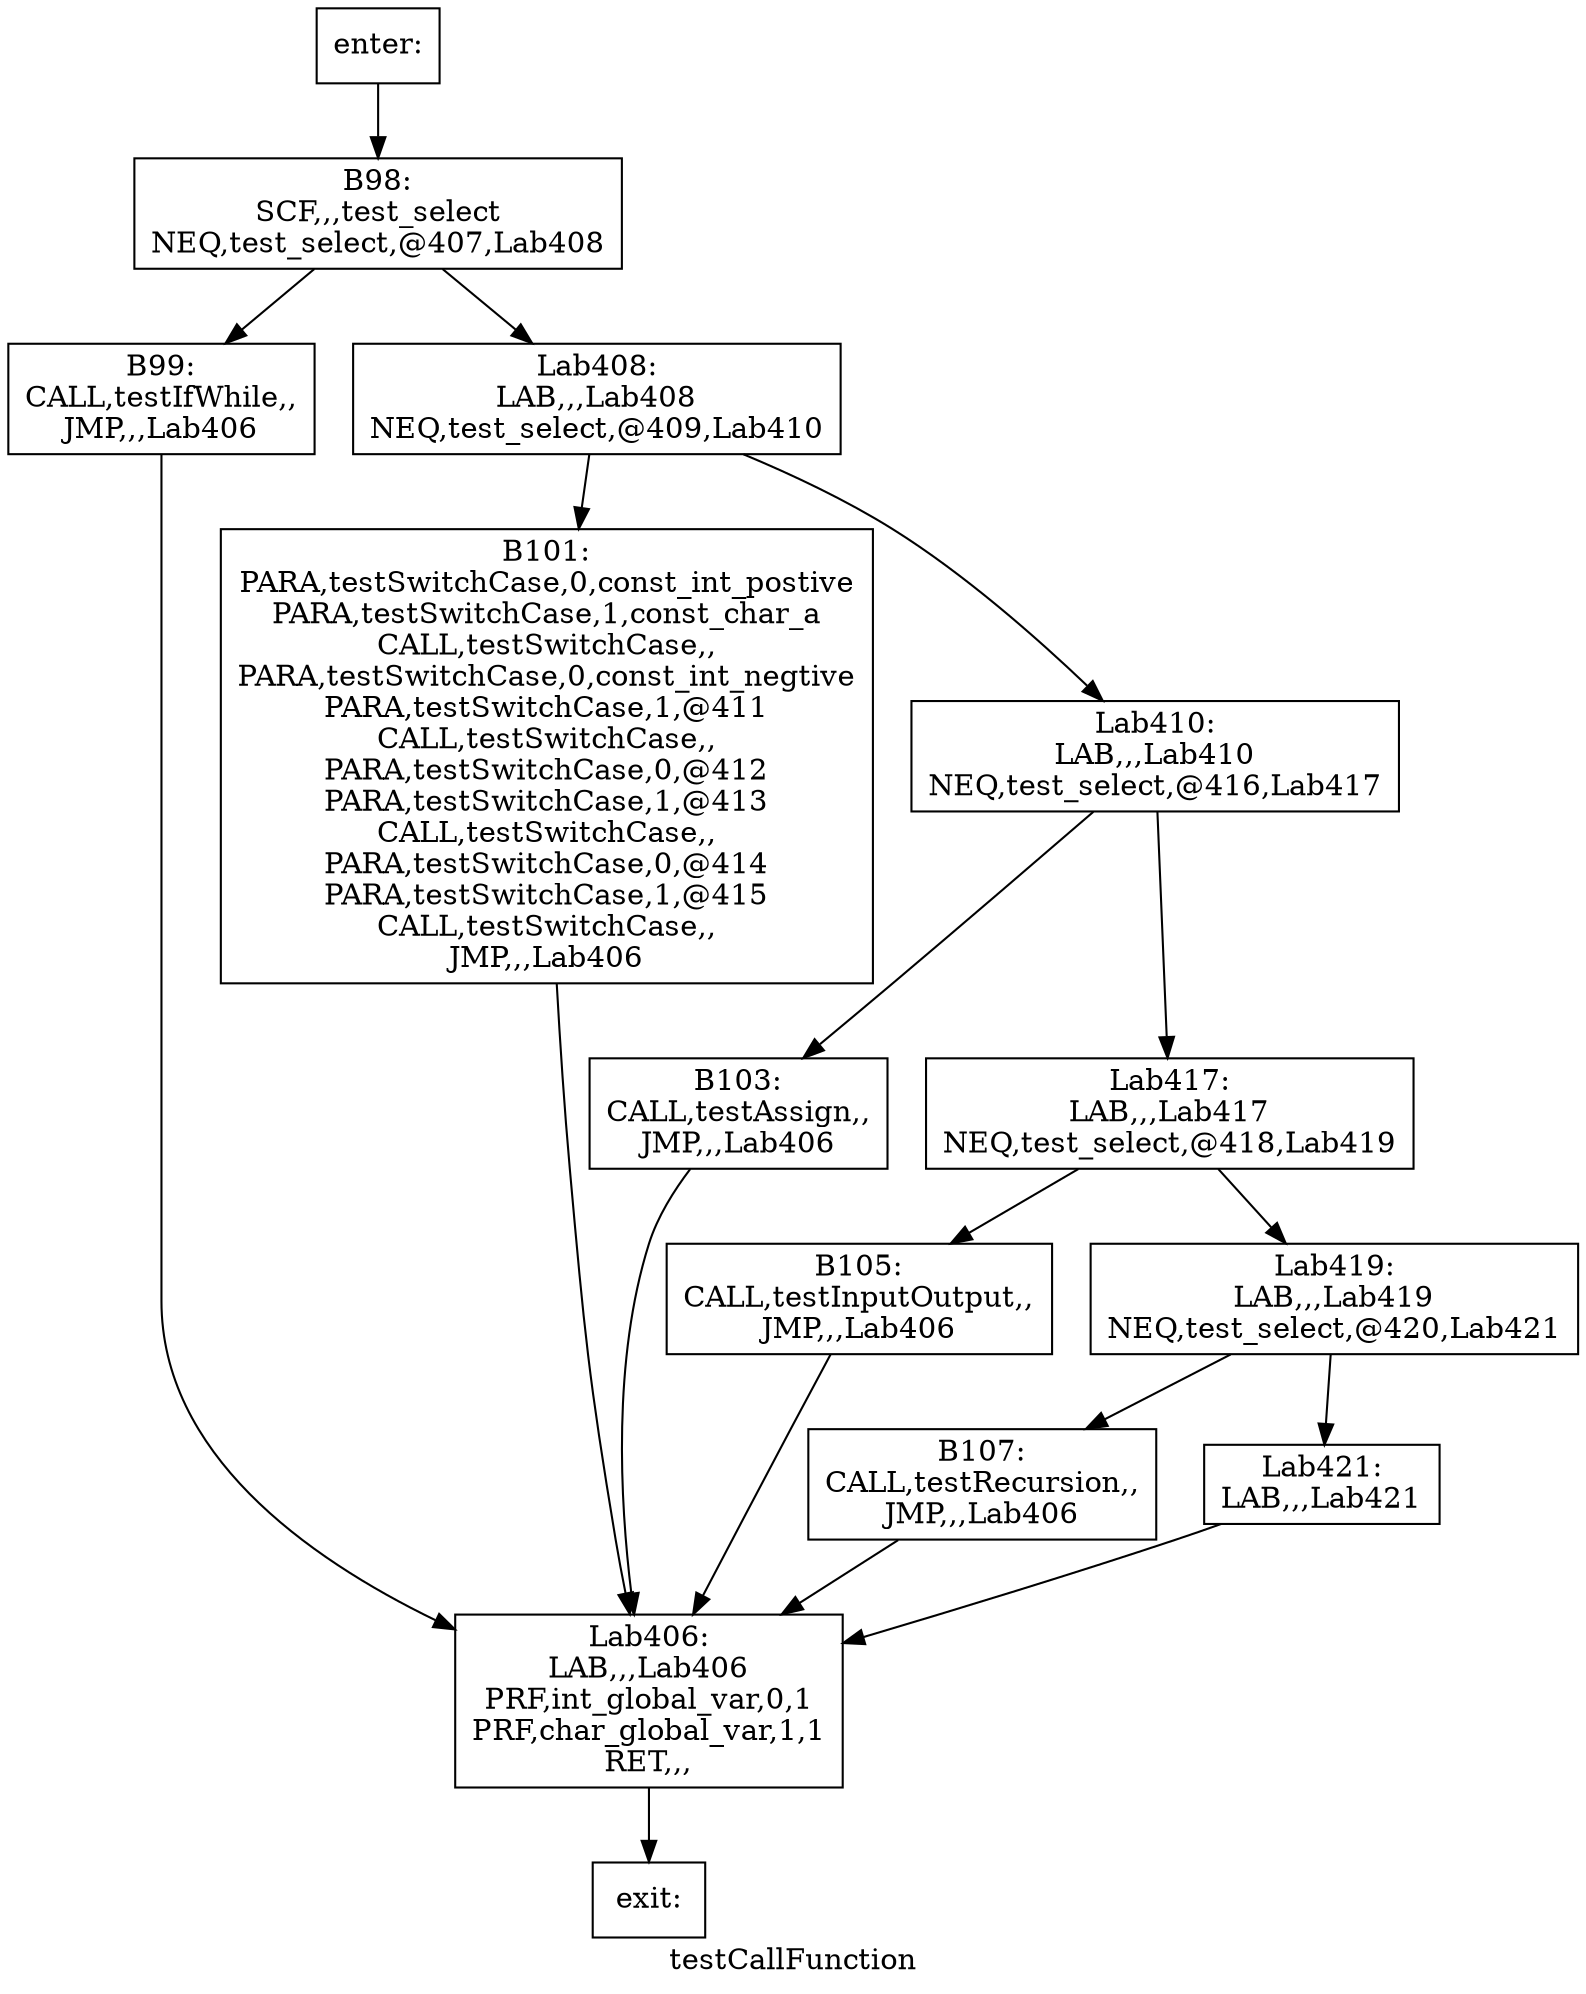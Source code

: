 digraph testCallFunction{
label =testCallFunction
B101[label="B101:\nPARA,testSwitchCase,0,const_int_postive\nPARA,testSwitchCase,1,const_char_a\nCALL,testSwitchCase,,\nPARA,testSwitchCase,0,const_int_negtive\nPARA,testSwitchCase,1,@411\nCALL,testSwitchCase,,\nPARA,testSwitchCase,0,@412\nPARA,testSwitchCase,1,@413\nCALL,testSwitchCase,,\nPARA,testSwitchCase,0,@414\nPARA,testSwitchCase,1,@415\nCALL,testSwitchCase,,\nJMP,,,Lab406\n" shape=box]
B103[label="B103:\nCALL,testAssign,,\nJMP,,,Lab406\n" shape=box]
B105[label="B105:\nCALL,testInputOutput,,\nJMP,,,Lab406\n" shape=box]
B107[label="B107:\nCALL,testRecursion,,\nJMP,,,Lab406\n" shape=box]
B98[label="B98:\nSCF,,,test_select\nNEQ,test_select,@407,Lab408\n" shape=box]
B99[label="B99:\nCALL,testIfWhile,,\nJMP,,,Lab406\n" shape=box]
Lab406[label="Lab406:\nLAB,,,Lab406\nPRF,int_global_var,0,1\nPRF,char_global_var,1,1\nRET,,,\n" shape=box]
Lab408[label="Lab408:\nLAB,,,Lab408\nNEQ,test_select,@409,Lab410\n" shape=box]
Lab410[label="Lab410:\nLAB,,,Lab410\nNEQ,test_select,@416,Lab417\n" shape=box]
Lab417[label="Lab417:\nLAB,,,Lab417\nNEQ,test_select,@418,Lab419\n" shape=box]
Lab419[label="Lab419:\nLAB,,,Lab419\nNEQ,test_select,@420,Lab421\n" shape=box]
Lab421[label="Lab421:\nLAB,,,Lab421\n" shape=box]
enter[label="enter:\n" shape=box]
exit[label="exit:\n" shape=box]
B101->Lab406
B103->Lab406
B105->Lab406
B107->Lab406
B98->B99
B98->Lab408
B99->Lab406
Lab406->exit
Lab408->B101
Lab408->Lab410
Lab410->B103
Lab410->Lab417
Lab417->B105
Lab417->Lab419
Lab419->B107
Lab419->Lab421
Lab421->Lab406
enter->B98
}
